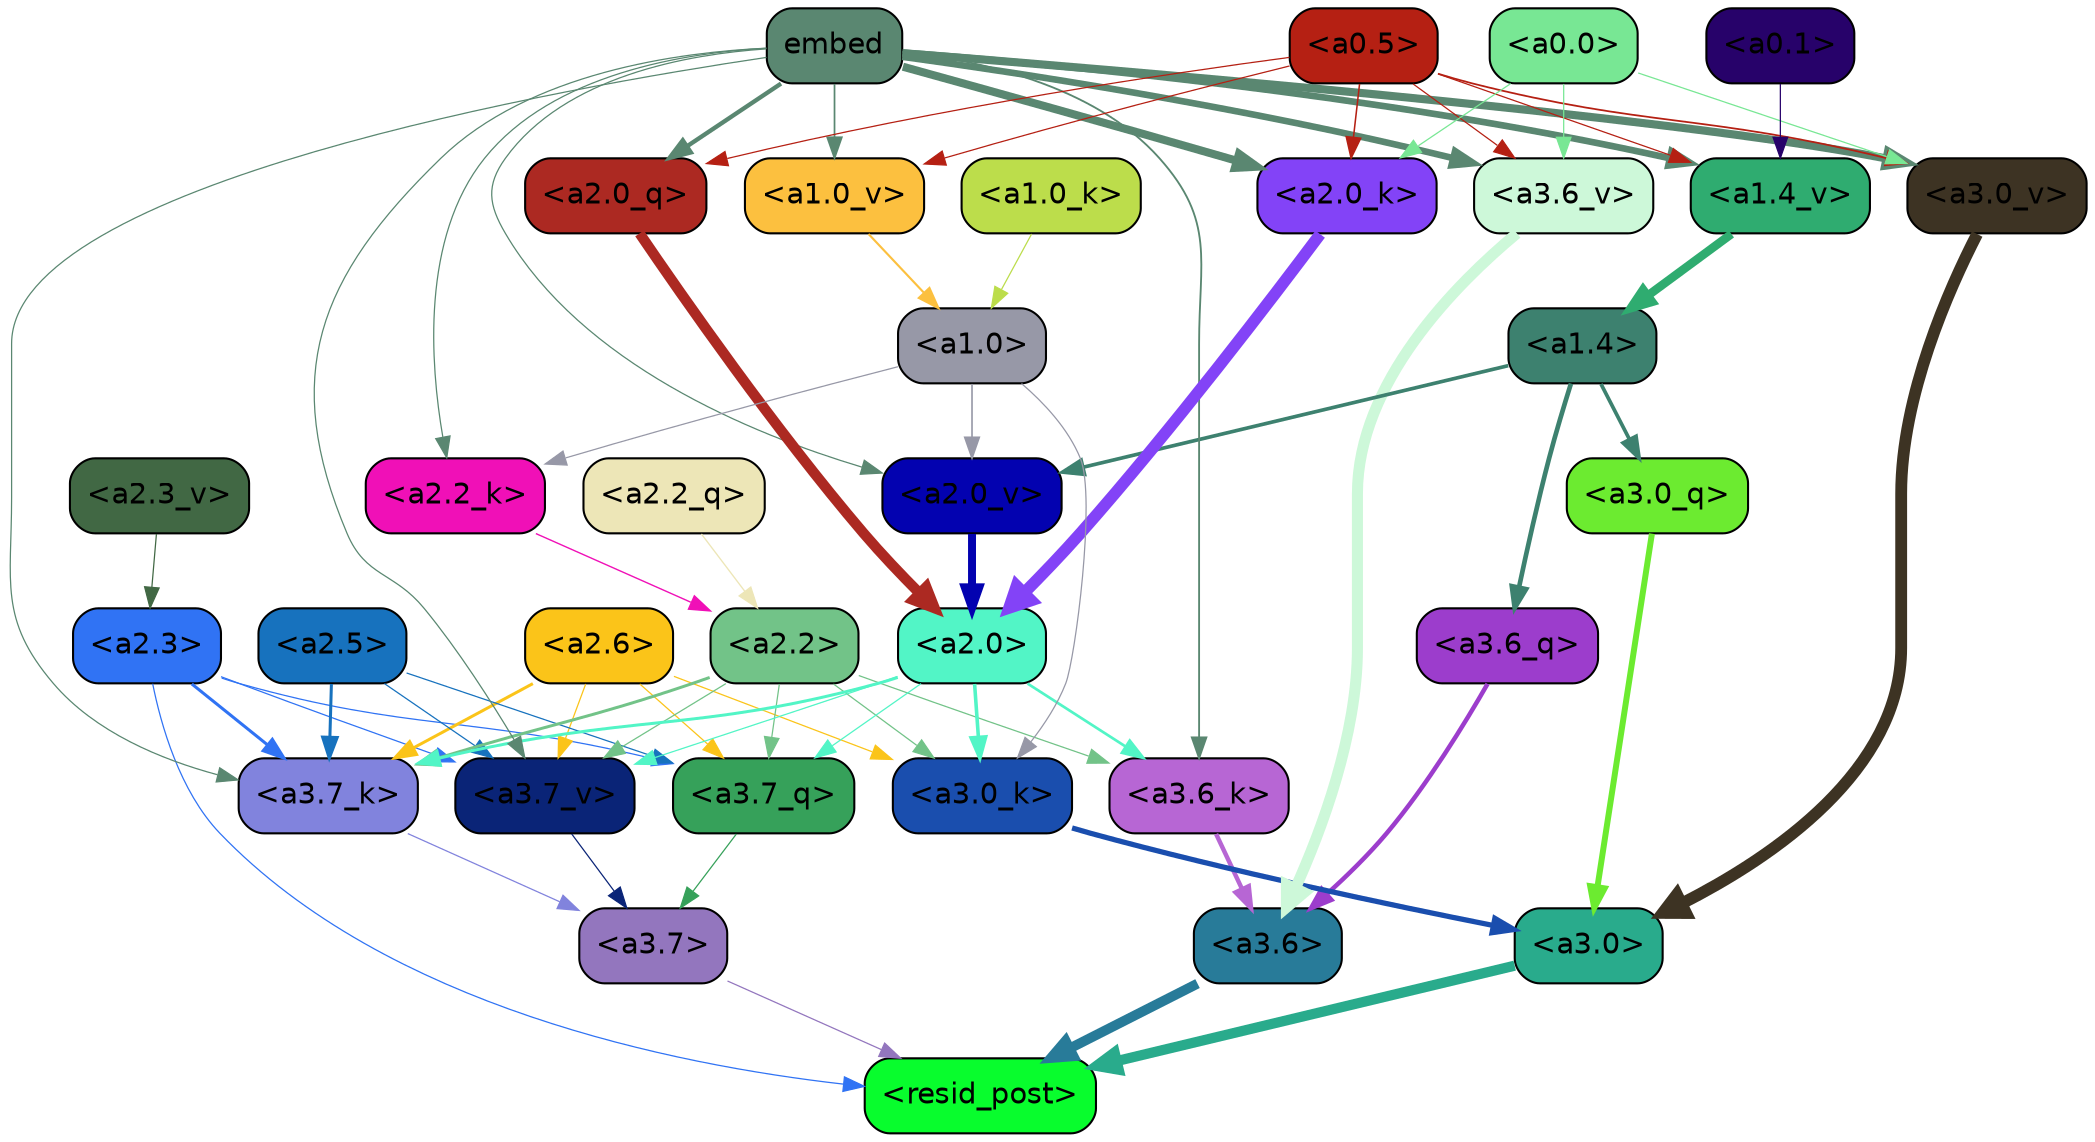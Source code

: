 strict digraph "" {
	graph [bgcolor=transparent,
		layout=dot,
		overlap=false,
		splines=true
	];
	"<a3.7>"	[color=black,
		fillcolor="#9376be",
		fontname=Helvetica,
		shape=box,
		style="filled, rounded"];
	"<resid_post>"	[color=black,
		fillcolor="#08fd2d",
		fontname=Helvetica,
		shape=box,
		style="filled, rounded"];
	"<a3.7>" -> "<resid_post>"	[color="#9376be",
		penwidth=0.6];
	"<a3.6>"	[color=black,
		fillcolor="#287b99",
		fontname=Helvetica,
		shape=box,
		style="filled, rounded"];
	"<a3.6>" -> "<resid_post>"	[color="#287b99",
		penwidth=4.746312499046326];
	"<a3.0>"	[color=black,
		fillcolor="#29ab8c",
		fontname=Helvetica,
		shape=box,
		style="filled, rounded"];
	"<a3.0>" -> "<resid_post>"	[color="#29ab8c",
		penwidth=4.896343111991882];
	"<a2.3>"	[color=black,
		fillcolor="#3073f4",
		fontname=Helvetica,
		shape=box,
		style="filled, rounded"];
	"<a2.3>" -> "<resid_post>"	[color="#3073f4",
		penwidth=0.6];
	"<a3.7_q>"	[color=black,
		fillcolor="#36a15a",
		fontname=Helvetica,
		shape=box,
		style="filled, rounded"];
	"<a2.3>" -> "<a3.7_q>"	[color="#3073f4",
		penwidth=0.6];
	"<a3.7_k>"	[color=black,
		fillcolor="#8183dd",
		fontname=Helvetica,
		shape=box,
		style="filled, rounded"];
	"<a2.3>" -> "<a3.7_k>"	[color="#3073f4",
		penwidth=1.467104621231556];
	"<a3.7_v>"	[color=black,
		fillcolor="#0a2477",
		fontname=Helvetica,
		shape=box,
		style="filled, rounded"];
	"<a2.3>" -> "<a3.7_v>"	[color="#3073f4",
		penwidth=0.6];
	"<a3.7_q>" -> "<a3.7>"	[color="#36a15a",
		penwidth=0.6];
	"<a3.6_q>"	[color=black,
		fillcolor="#9c3dcc",
		fontname=Helvetica,
		shape=box,
		style="filled, rounded"];
	"<a3.6_q>" -> "<a3.6>"	[color="#9c3dcc",
		penwidth=2.160832464694977];
	"<a3.0_q>"	[color=black,
		fillcolor="#6ceb30",
		fontname=Helvetica,
		shape=box,
		style="filled, rounded"];
	"<a3.0_q>" -> "<a3.0>"	[color="#6ceb30",
		penwidth=2.870753765106201];
	"<a3.7_k>" -> "<a3.7>"	[color="#8183dd",
		penwidth=0.6];
	"<a3.6_k>"	[color=black,
		fillcolor="#b766d4",
		fontname=Helvetica,
		shape=box,
		style="filled, rounded"];
	"<a3.6_k>" -> "<a3.6>"	[color="#b766d4",
		penwidth=2.13908451795578];
	"<a3.0_k>"	[color=black,
		fillcolor="#1a4eae",
		fontname=Helvetica,
		shape=box,
		style="filled, rounded"];
	"<a3.0_k>" -> "<a3.0>"	[color="#1a4eae",
		penwidth=2.520303964614868];
	"<a3.7_v>" -> "<a3.7>"	[color="#0a2477",
		penwidth=0.6];
	"<a3.6_v>"	[color=black,
		fillcolor="#cdf8d9",
		fontname=Helvetica,
		shape=box,
		style="filled, rounded"];
	"<a3.6_v>" -> "<a3.6>"	[color="#cdf8d9",
		penwidth=5.297133803367615];
	"<a3.0_v>"	[color=black,
		fillcolor="#3d3323",
		fontname=Helvetica,
		shape=box,
		style="filled, rounded"];
	"<a3.0_v>" -> "<a3.0>"	[color="#3d3323",
		penwidth=5.680712580680847];
	"<a2.6>"	[color=black,
		fillcolor="#fbc419",
		fontname=Helvetica,
		shape=box,
		style="filled, rounded"];
	"<a2.6>" -> "<a3.7_q>"	[color="#fbc419",
		penwidth=0.6];
	"<a2.6>" -> "<a3.7_k>"	[color="#fbc419",
		penwidth=1.4453159049153328];
	"<a2.6>" -> "<a3.0_k>"	[color="#fbc419",
		penwidth=0.6];
	"<a2.6>" -> "<a3.7_v>"	[color="#fbc419",
		penwidth=0.6];
	"<a2.5>"	[color=black,
		fillcolor="#1772be",
		fontname=Helvetica,
		shape=box,
		style="filled, rounded"];
	"<a2.5>" -> "<a3.7_q>"	[color="#1772be",
		penwidth=0.6];
	"<a2.5>" -> "<a3.7_k>"	[color="#1772be",
		penwidth=1.4526091292500496];
	"<a2.5>" -> "<a3.7_v>"	[color="#1772be",
		penwidth=0.6];
	"<a2.2>"	[color=black,
		fillcolor="#72c388",
		fontname=Helvetica,
		shape=box,
		style="filled, rounded"];
	"<a2.2>" -> "<a3.7_q>"	[color="#72c388",
		penwidth=0.6];
	"<a2.2>" -> "<a3.7_k>"	[color="#72c388",
		penwidth=1.4310357049107552];
	"<a2.2>" -> "<a3.6_k>"	[color="#72c388",
		penwidth=0.6];
	"<a2.2>" -> "<a3.0_k>"	[color="#72c388",
		penwidth=0.6];
	"<a2.2>" -> "<a3.7_v>"	[color="#72c388",
		penwidth=0.6];
	"<a2.0>"	[color=black,
		fillcolor="#52f5c6",
		fontname=Helvetica,
		shape=box,
		style="filled, rounded"];
	"<a2.0>" -> "<a3.7_q>"	[color="#52f5c6",
		penwidth=0.6];
	"<a2.0>" -> "<a3.7_k>"	[color="#52f5c6",
		penwidth=1.4314699843525887];
	"<a2.0>" -> "<a3.6_k>"	[color="#52f5c6",
		penwidth=1.2950235605239868];
	"<a2.0>" -> "<a3.0_k>"	[color="#52f5c6",
		penwidth=1.712992787361145];
	"<a2.0>" -> "<a3.7_v>"	[color="#52f5c6",
		penwidth=0.6];
	"<a1.4>"	[color=black,
		fillcolor="#3d816f",
		fontname=Helvetica,
		shape=box,
		style="filled, rounded"];
	"<a1.4>" -> "<a3.6_q>"	[color="#3d816f",
		penwidth=2.242796540260315];
	"<a1.4>" -> "<a3.0_q>"	[color="#3d816f",
		penwidth=1.7808996737003326];
	"<a2.0_v>"	[color=black,
		fillcolor="#0302b0",
		fontname=Helvetica,
		shape=box,
		style="filled, rounded"];
	"<a1.4>" -> "<a2.0_v>"	[color="#3d816f",
		penwidth=1.7603429555892944];
	embed	[color=black,
		fillcolor="#5a8771",
		fontname=Helvetica,
		shape=box,
		style="filled, rounded"];
	embed -> "<a3.7_k>"	[color="#5a8771",
		penwidth=0.6];
	embed -> "<a3.6_k>"	[color="#5a8771",
		penwidth=0.891706109046936];
	embed -> "<a3.7_v>"	[color="#5a8771",
		penwidth=0.6];
	embed -> "<a3.6_v>"	[color="#5a8771",
		penwidth=3.1766927242279053];
	embed -> "<a3.0_v>"	[color="#5a8771",
		penwidth=3.9005755856633186];
	"<a2.0_q>"	[color=black,
		fillcolor="#ac2922",
		fontname=Helvetica,
		shape=box,
		style="filled, rounded"];
	embed -> "<a2.0_q>"	[color="#5a8771",
		penwidth=2.0810389518737793];
	"<a2.2_k>"	[color=black,
		fillcolor="#f010b7",
		fontname=Helvetica,
		shape=box,
		style="filled, rounded"];
	embed -> "<a2.2_k>"	[color="#5a8771",
		penwidth=0.6];
	"<a2.0_k>"	[color=black,
		fillcolor="#8343f7",
		fontname=Helvetica,
		shape=box,
		style="filled, rounded"];
	embed -> "<a2.0_k>"	[color="#5a8771",
		penwidth=3.8915770053863525];
	embed -> "<a2.0_v>"	[color="#5a8771",
		penwidth=0.6];
	"<a1.4_v>"	[color=black,
		fillcolor="#2fac70",
		fontname=Helvetica,
		shape=box,
		style="filled, rounded"];
	embed -> "<a1.4_v>"	[color="#5a8771",
		penwidth=3.201367974281311];
	"<a1.0_v>"	[color=black,
		fillcolor="#fcc03f",
		fontname=Helvetica,
		shape=box,
		style="filled, rounded"];
	embed -> "<a1.0_v>"	[color="#5a8771",
		penwidth=0.8298318386077881];
	"<a1.0>"	[color=black,
		fillcolor="#9798a7",
		fontname=Helvetica,
		shape=box,
		style="filled, rounded"];
	"<a1.0>" -> "<a3.0_k>"	[color="#9798a7",
		penwidth=0.6];
	"<a1.0>" -> "<a2.2_k>"	[color="#9798a7",
		penwidth=0.6];
	"<a1.0>" -> "<a2.0_v>"	[color="#9798a7",
		penwidth=0.7897878289222717];
	"<a0.5>"	[color=black,
		fillcolor="#b52013",
		fontname=Helvetica,
		shape=box,
		style="filled, rounded"];
	"<a0.5>" -> "<a3.6_v>"	[color="#b52013",
		penwidth=0.6];
	"<a0.5>" -> "<a3.0_v>"	[color="#b52013",
		penwidth=0.8493617177009583];
	"<a0.5>" -> "<a2.0_q>"	[color="#b52013",
		penwidth=0.6];
	"<a0.5>" -> "<a2.0_k>"	[color="#b52013",
		penwidth=0.7482255101203918];
	"<a0.5>" -> "<a1.4_v>"	[color="#b52013",
		penwidth=0.6];
	"<a0.5>" -> "<a1.0_v>"	[color="#b52013",
		penwidth=0.6];
	"<a0.0>"	[color=black,
		fillcolor="#78e794",
		fontname=Helvetica,
		shape=box,
		style="filled, rounded"];
	"<a0.0>" -> "<a3.6_v>"	[color="#78e794",
		penwidth=0.6];
	"<a0.0>" -> "<a3.0_v>"	[color="#78e794",
		penwidth=0.6];
	"<a0.0>" -> "<a2.0_k>"	[color="#78e794",
		penwidth=0.6];
	"<a2.2_q>"	[color=black,
		fillcolor="#ede6b7",
		fontname=Helvetica,
		shape=box,
		style="filled, rounded"];
	"<a2.2_q>" -> "<a2.2>"	[color="#ede6b7",
		penwidth=0.6449352353811264];
	"<a2.0_q>" -> "<a2.0>"	[color="#ac2922",
		penwidth=5.017253503203392];
	"<a2.2_k>" -> "<a2.2>"	[color="#f010b7",
		penwidth=0.6690489649772644];
	"<a2.0_k>" -> "<a2.0>"	[color="#8343f7",
		penwidth=5.656688302755356];
	"<a2.3_v>"	[color=black,
		fillcolor="#416844",
		fontname=Helvetica,
		shape=box,
		style="filled, rounded"];
	"<a2.3_v>" -> "<a2.3>"	[color="#416844",
		penwidth=0.6];
	"<a2.0_v>" -> "<a2.0>"	[color="#0302b0",
		penwidth=3.8170836865901947];
	"<a1.0_k>"	[color=black,
		fillcolor="#bcdd4b",
		fontname=Helvetica,
		shape=box,
		style="filled, rounded"];
	"<a1.0_k>" -> "<a1.0>"	[color="#bcdd4b",
		penwidth=0.6];
	"<a1.4_v>" -> "<a1.4>"	[color="#2fac70",
		penwidth=4.140247106552124];
	"<a1.0_v>" -> "<a1.0>"	[color="#fcc03f",
		penwidth=1.020309567451477];
	"<a0.1>"	[color=black,
		fillcolor="#27026a",
		fontname=Helvetica,
		shape=box,
		style="filled, rounded"];
	"<a0.1>" -> "<a1.4_v>"	[color="#27026a",
		penwidth=0.6];
}

